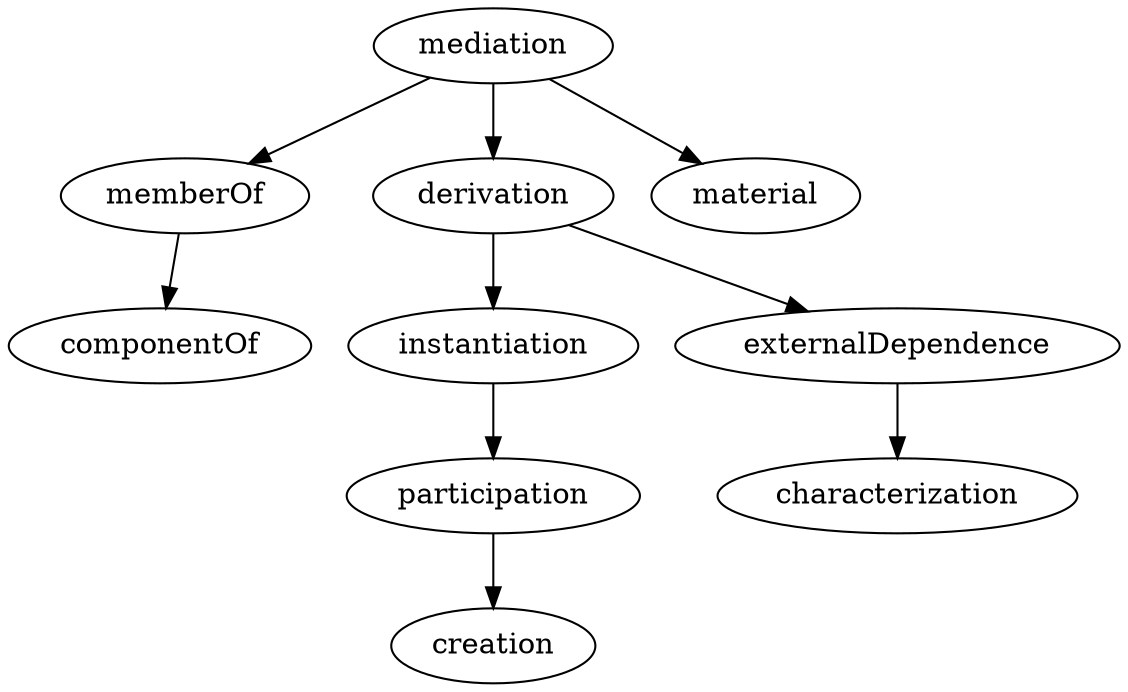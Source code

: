 strict digraph  {
mediation;
memberOf;
derivation;
material;
componentOf;
instantiation;
externalDependence;
participation;
characterization;
creation;
mediation -> memberOf;
mediation -> derivation;
mediation -> material;
memberOf -> componentOf;
derivation -> instantiation;
derivation -> externalDependence;
instantiation -> participation;
externalDependence -> characterization;
participation -> creation;
}
